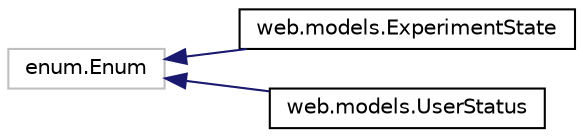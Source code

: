 digraph "Graphical Class Hierarchy"
{
 // LATEX_PDF_SIZE
  edge [fontname="Helvetica",fontsize="10",labelfontname="Helvetica",labelfontsize="10"];
  node [fontname="Helvetica",fontsize="10",shape=record];
  rankdir="LR";
  Node13 [label="enum.Enum",height=0.2,width=0.4,color="grey75", fillcolor="white", style="filled",tooltip=" "];
  Node13 -> Node0 [dir="back",color="midnightblue",fontsize="10",style="solid",fontname="Helvetica"];
  Node0 [label="web.models.ExperimentState",height=0.2,width=0.4,color="black", fillcolor="white", style="filled",URL="$classweb_1_1models_1_1ExperimentState.html",tooltip=" "];
  Node13 -> Node15 [dir="back",color="midnightblue",fontsize="10",style="solid",fontname="Helvetica"];
  Node15 [label="web.models.UserStatus",height=0.2,width=0.4,color="black", fillcolor="white", style="filled",URL="$classweb_1_1models_1_1UserStatus.html",tooltip=" "];
}
